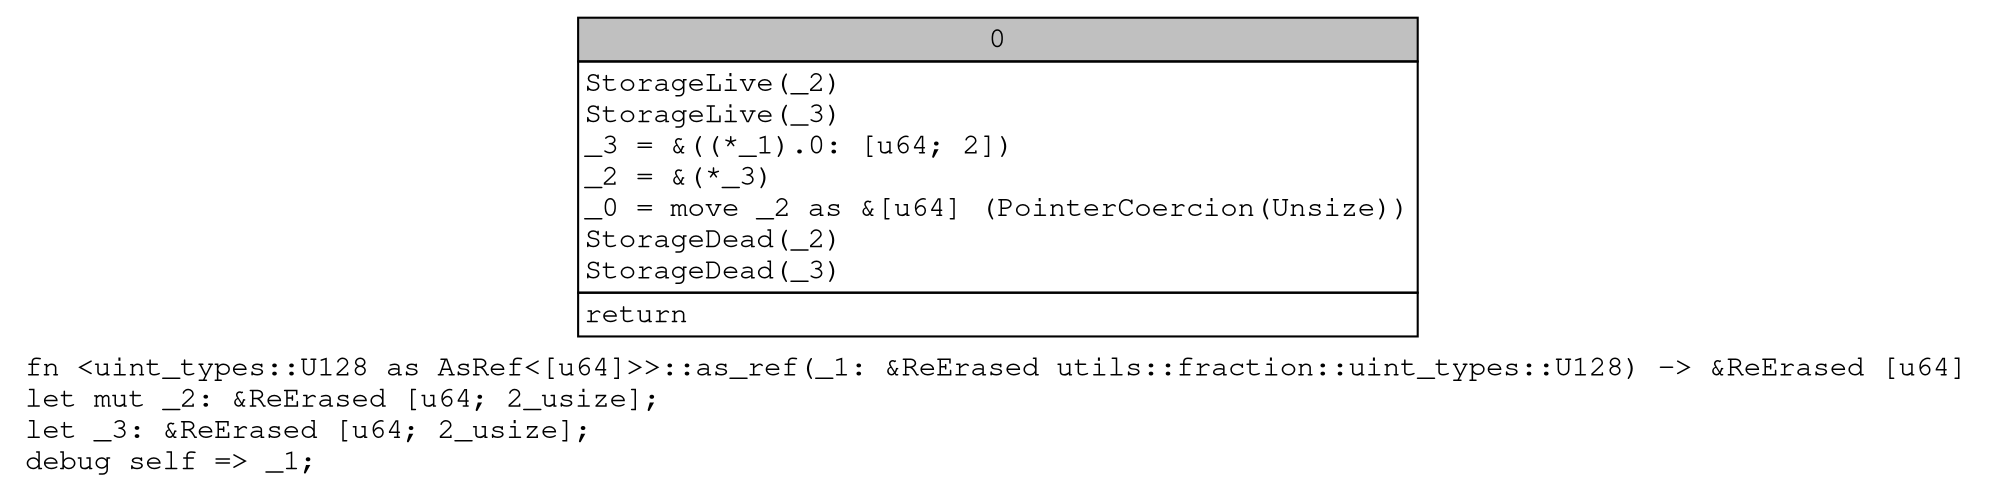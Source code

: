 digraph Mir_0_11855 {
    graph [fontname="Courier, monospace"];
    node [fontname="Courier, monospace"];
    edge [fontname="Courier, monospace"];
    label=<fn &lt;uint_types::U128 as AsRef&lt;[u64]&gt;&gt;::as_ref(_1: &amp;ReErased utils::fraction::uint_types::U128) -&gt; &amp;ReErased [u64]<br align="left"/>let mut _2: &amp;ReErased [u64; 2_usize];<br align="left"/>let _3: &amp;ReErased [u64; 2_usize];<br align="left"/>debug self =&gt; _1;<br align="left"/>>;
    bb0__0_11855 [shape="none", label=<<table border="0" cellborder="1" cellspacing="0"><tr><td bgcolor="gray" align="center" colspan="1">0</td></tr><tr><td align="left" balign="left">StorageLive(_2)<br/>StorageLive(_3)<br/>_3 = &amp;((*_1).0: [u64; 2])<br/>_2 = &amp;(*_3)<br/>_0 = move _2 as &amp;[u64] (PointerCoercion(Unsize))<br/>StorageDead(_2)<br/>StorageDead(_3)<br/></td></tr><tr><td align="left">return</td></tr></table>>];
}
